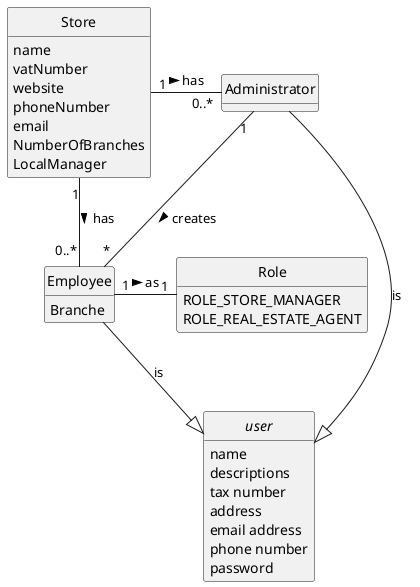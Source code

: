 @startuml
skinparam monochrome true
skinparam packageStyle rectangle
skinparam shadowing false

'left to right direction

skinparam classAttributeIconSize 0

hide circle
hide methods

class Store{
name
vatNumber
website
phoneNumber
email
NumberOfBranches
LocalManager
}
class Employee {
Branche
}
class Role {
    ROLE_STORE_MANAGER
    ROLE_REAL_ESTATE_AGENT
}

abstract class user{
    name
    descriptions
    tax number
    address
    email address
    phone number
    password
}

class Administrator {
}
Administrator --|> user : is
Employee --|> user : is
Store "1" - "0..*" Administrator : has >
Store "1" - "0..*" Employee: has >
Administrator "1" -- "*" Employee : creates >
Employee "1" - "1" Role: as >
@enduml